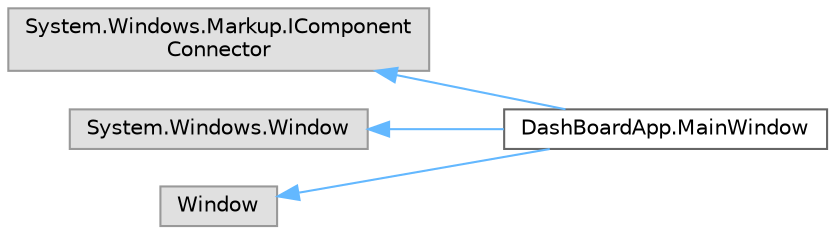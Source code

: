 digraph "Graphical Class Hierarchy"
{
 // INTERACTIVE_SVG=YES
 // LATEX_PDF_SIZE
  bgcolor="transparent";
  edge [fontname=Helvetica,fontsize=10,labelfontname=Helvetica,labelfontsize=10];
  node [fontname=Helvetica,fontsize=10,shape=box,height=0.2,width=0.4];
  rankdir="LR";
  Node0 [id="Node000000",label="System.Windows.Markup.IComponent\lConnector",height=0.2,width=0.4,color="grey60", fillcolor="#E0E0E0", style="filled",tooltip=" "];
  Node0 -> Node1 [id="edge4_Node000000_Node000001",dir="back",color="steelblue1",style="solid",tooltip=" "];
  Node1 [id="Node000001",label="DashBoardApp.MainWindow",height=0.2,width=0.4,color="grey40", fillcolor="white", style="filled",URL="$class_dash_board_app_1_1_main_window.html",tooltip="Interaction logic for MainWindow.xaml."];
  Node2 [id="Node000002",label="System.Windows.Window",height=0.2,width=0.4,color="grey60", fillcolor="#E0E0E0", style="filled",tooltip=" "];
  Node2 -> Node1 [id="edge5_Node000002_Node000001",dir="back",color="steelblue1",style="solid",tooltip=" "];
  Node3 [id="Node000003",label="Window",height=0.2,width=0.4,color="grey60", fillcolor="#E0E0E0", style="filled",tooltip=" "];
  Node3 -> Node1 [id="edge6_Node000003_Node000001",dir="back",color="steelblue1",style="solid",tooltip=" "];
}
